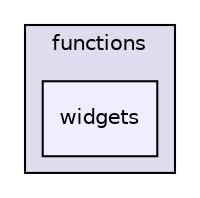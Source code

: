 digraph "shortcodes/functions/widgets" {
  compound=true
  node [ fontsize="10", fontname="Helvetica"];
  edge [ labelfontsize="10", labelfontname="Helvetica"];
  subgraph clusterdir_227bb69074bdc2d2b19e4617d03714af {
    graph [ bgcolor="#ddddee", pencolor="black", label="functions" fontname="Helvetica", fontsize="10", URL="dir_227bb69074bdc2d2b19e4617d03714af.html"]
  dir_9985b4a9a052ac58cb063b9780ec5b0b [shape=box, label="widgets", style="filled", fillcolor="#eeeeff", pencolor="black", URL="dir_9985b4a9a052ac58cb063b9780ec5b0b.html"];
  }
}
